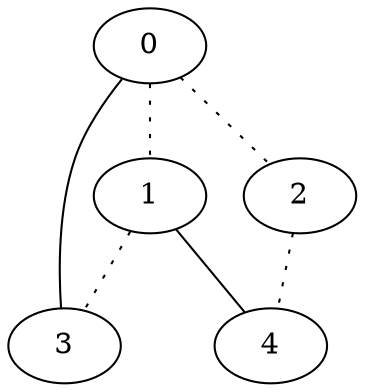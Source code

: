 graph {
a0 -- a1 [style=dotted];
a0 -- a2 [style=dotted];
a0 -- a3;
a1 -- a3 [style=dotted];
a1 -- a4;
a2 -- a4 [style=dotted];
a0[label=0];
a1[label=1];
a2[label=2];
a3[label=3];
a4[label=4];
}
